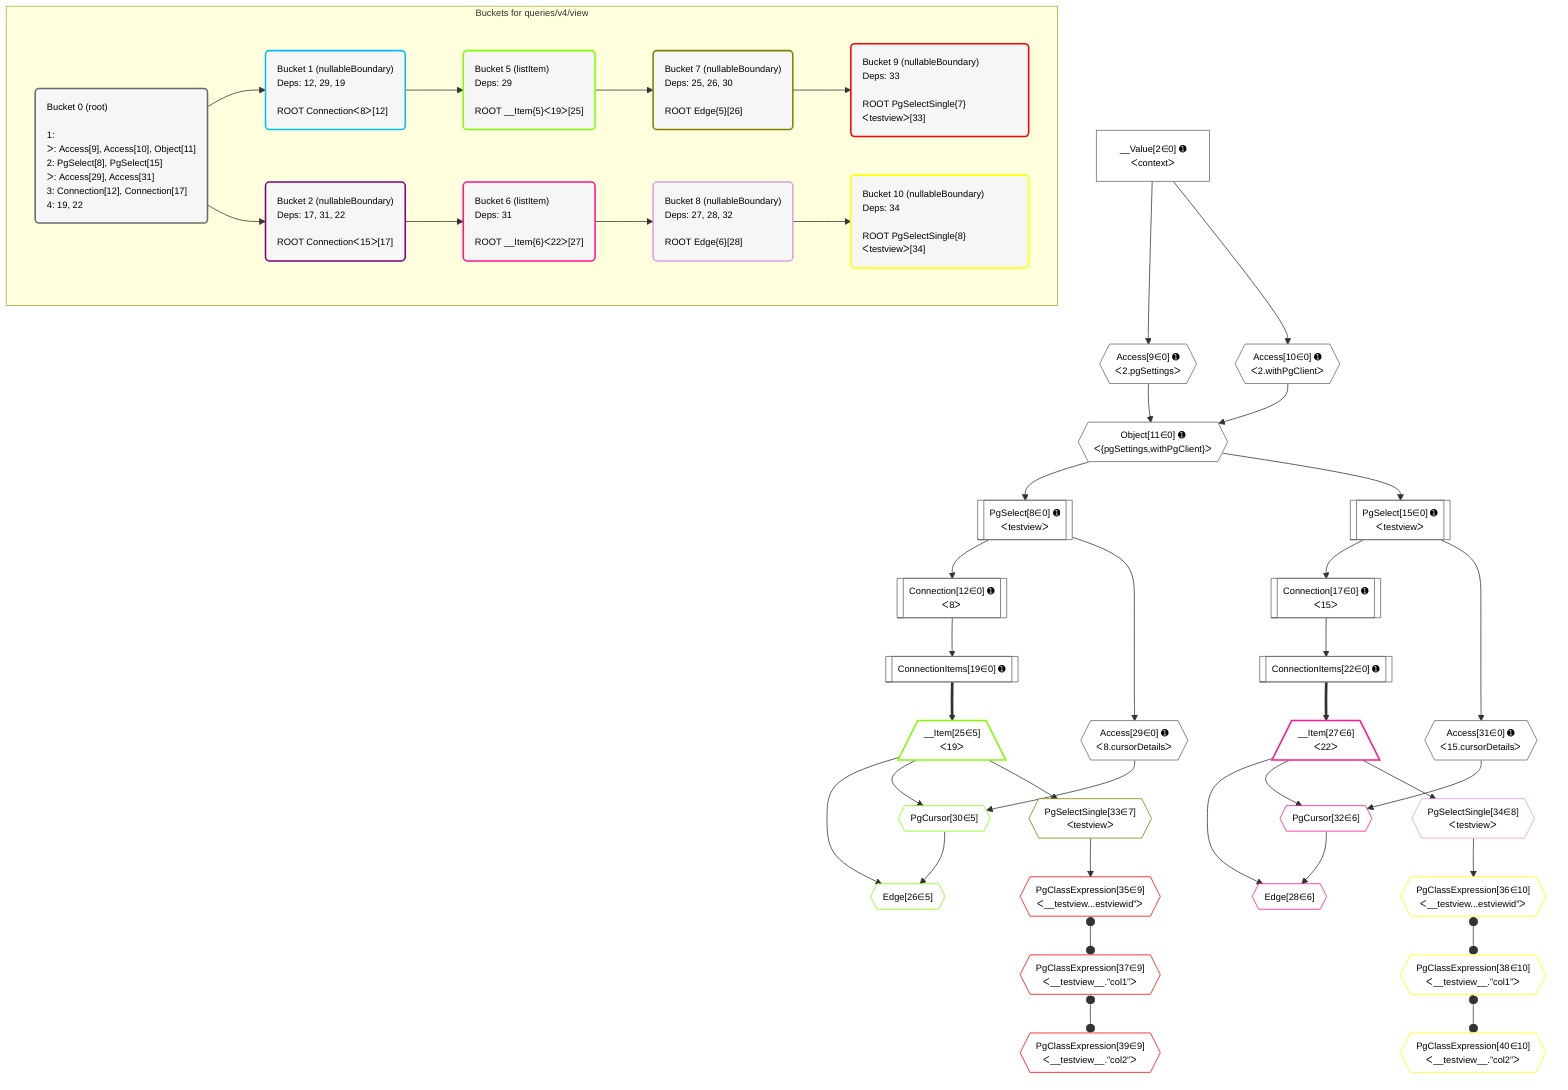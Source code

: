 %%{init: {'themeVariables': { 'fontSize': '12px'}}}%%
graph TD
    classDef path fill:#eee,stroke:#000,color:#000
    classDef plan fill:#fff,stroke-width:1px,color:#000
    classDef itemplan fill:#fff,stroke-width:2px,color:#000
    classDef unbatchedplan fill:#dff,stroke-width:1px,color:#000
    classDef sideeffectplan fill:#fcc,stroke-width:2px,color:#000
    classDef bucket fill:#f6f6f6,color:#000,stroke-width:2px,text-align:left

    subgraph "Buckets for queries/v4/view"
    Bucket0("Bucket 0 (root)<br /><br />1: <br />ᐳ: Access[9], Access[10], Object[11]<br />2: PgSelect[8], PgSelect[15]<br />ᐳ: Access[29], Access[31]<br />3: Connection[12], Connection[17]<br />4: 19, 22"):::bucket
    Bucket1("Bucket 1 (nullableBoundary)<br />Deps: 12, 29, 19<br /><br />ROOT Connectionᐸ8ᐳ[12]"):::bucket
    Bucket2("Bucket 2 (nullableBoundary)<br />Deps: 17, 31, 22<br /><br />ROOT Connectionᐸ15ᐳ[17]"):::bucket
    Bucket5("Bucket 5 (listItem)<br />Deps: 29<br /><br />ROOT __Item{5}ᐸ19ᐳ[25]"):::bucket
    Bucket6("Bucket 6 (listItem)<br />Deps: 31<br /><br />ROOT __Item{6}ᐸ22ᐳ[27]"):::bucket
    Bucket7("Bucket 7 (nullableBoundary)<br />Deps: 25, 26, 30<br /><br />ROOT Edge{5}[26]"):::bucket
    Bucket8("Bucket 8 (nullableBoundary)<br />Deps: 27, 28, 32<br /><br />ROOT Edge{6}[28]"):::bucket
    Bucket9("Bucket 9 (nullableBoundary)<br />Deps: 33<br /><br />ROOT PgSelectSingle{7}ᐸtestviewᐳ[33]"):::bucket
    Bucket10("Bucket 10 (nullableBoundary)<br />Deps: 34<br /><br />ROOT PgSelectSingle{8}ᐸtestviewᐳ[34]"):::bucket
    end
    Bucket0 --> Bucket1 & Bucket2
    Bucket1 --> Bucket5
    Bucket2 --> Bucket6
    Bucket5 --> Bucket7
    Bucket6 --> Bucket8
    Bucket7 --> Bucket9
    Bucket8 --> Bucket10

    %% plan dependencies
    Object11{{"Object[11∈0] ➊<br />ᐸ{pgSettings,withPgClient}ᐳ"}}:::plan
    Access9{{"Access[9∈0] ➊<br />ᐸ2.pgSettingsᐳ"}}:::plan
    Access10{{"Access[10∈0] ➊<br />ᐸ2.withPgClientᐳ"}}:::plan
    Access9 & Access10 --> Object11
    PgSelect8[["PgSelect[8∈0] ➊<br />ᐸtestviewᐳ"]]:::plan
    Object11 --> PgSelect8
    __Value2["__Value[2∈0] ➊<br />ᐸcontextᐳ"]:::plan
    __Value2 --> Access9
    __Value2 --> Access10
    Connection12[["Connection[12∈0] ➊<br />ᐸ8ᐳ"]]:::plan
    PgSelect8 --> Connection12
    PgSelect15[["PgSelect[15∈0] ➊<br />ᐸtestviewᐳ"]]:::plan
    Object11 --> PgSelect15
    Connection17[["Connection[17∈0] ➊<br />ᐸ15ᐳ"]]:::plan
    PgSelect15 --> Connection17
    ConnectionItems19[["ConnectionItems[19∈0] ➊"]]:::plan
    Connection12 --> ConnectionItems19
    ConnectionItems22[["ConnectionItems[22∈0] ➊"]]:::plan
    Connection17 --> ConnectionItems22
    Access29{{"Access[29∈0] ➊<br />ᐸ8.cursorDetailsᐳ"}}:::plan
    PgSelect8 --> Access29
    Access31{{"Access[31∈0] ➊<br />ᐸ15.cursorDetailsᐳ"}}:::plan
    PgSelect15 --> Access31
    Edge26{{"Edge[26∈5]"}}:::plan
    __Item25[/"__Item[25∈5]<br />ᐸ19ᐳ"\]:::itemplan
    PgCursor30{{"PgCursor[30∈5]"}}:::plan
    __Item25 & PgCursor30 --> Edge26
    __Item25 & Access29 --> PgCursor30
    ConnectionItems19 ==> __Item25
    Edge28{{"Edge[28∈6]"}}:::plan
    __Item27[/"__Item[27∈6]<br />ᐸ22ᐳ"\]:::itemplan
    PgCursor32{{"PgCursor[32∈6]"}}:::plan
    __Item27 & PgCursor32 --> Edge28
    __Item27 & Access31 --> PgCursor32
    ConnectionItems22 ==> __Item27
    PgSelectSingle33{{"PgSelectSingle[33∈7]<br />ᐸtestviewᐳ"}}:::plan
    __Item25 --> PgSelectSingle33
    PgSelectSingle34{{"PgSelectSingle[34∈8]<br />ᐸtestviewᐳ"}}:::plan
    __Item27 --> PgSelectSingle34
    PgClassExpression35{{"PgClassExpression[35∈9]<br />ᐸ__testview...estviewid”ᐳ"}}:::plan
    PgSelectSingle33 --> PgClassExpression35
    PgClassExpression37{{"PgClassExpression[37∈9]<br />ᐸ__testview__.”col1”ᐳ"}}:::plan
    PgClassExpression35 o--o PgClassExpression37
    PgClassExpression39{{"PgClassExpression[39∈9]<br />ᐸ__testview__.”col2”ᐳ"}}:::plan
    PgClassExpression37 o--o PgClassExpression39
    PgClassExpression36{{"PgClassExpression[36∈10]<br />ᐸ__testview...estviewid”ᐳ"}}:::plan
    PgSelectSingle34 --> PgClassExpression36
    PgClassExpression38{{"PgClassExpression[38∈10]<br />ᐸ__testview__.”col1”ᐳ"}}:::plan
    PgClassExpression36 o--o PgClassExpression38
    PgClassExpression40{{"PgClassExpression[40∈10]<br />ᐸ__testview__.”col2”ᐳ"}}:::plan
    PgClassExpression38 o--o PgClassExpression40

    %% define steps
    classDef bucket0 stroke:#696969
    class Bucket0,__Value2,PgSelect8,Access9,Access10,Object11,Connection12,PgSelect15,Connection17,ConnectionItems19,ConnectionItems22,Access29,Access31 bucket0
    classDef bucket1 stroke:#00bfff
    class Bucket1 bucket1
    classDef bucket2 stroke:#7f007f
    class Bucket2 bucket2
    classDef bucket5 stroke:#7fff00
    class Bucket5,__Item25,Edge26,PgCursor30 bucket5
    classDef bucket6 stroke:#ff1493
    class Bucket6,__Item27,Edge28,PgCursor32 bucket6
    classDef bucket7 stroke:#808000
    class Bucket7,PgSelectSingle33 bucket7
    classDef bucket8 stroke:#dda0dd
    class Bucket8,PgSelectSingle34 bucket8
    classDef bucket9 stroke:#ff0000
    class Bucket9,PgClassExpression35,PgClassExpression37,PgClassExpression39 bucket9
    classDef bucket10 stroke:#ffff00
    class Bucket10,PgClassExpression36,PgClassExpression38,PgClassExpression40 bucket10